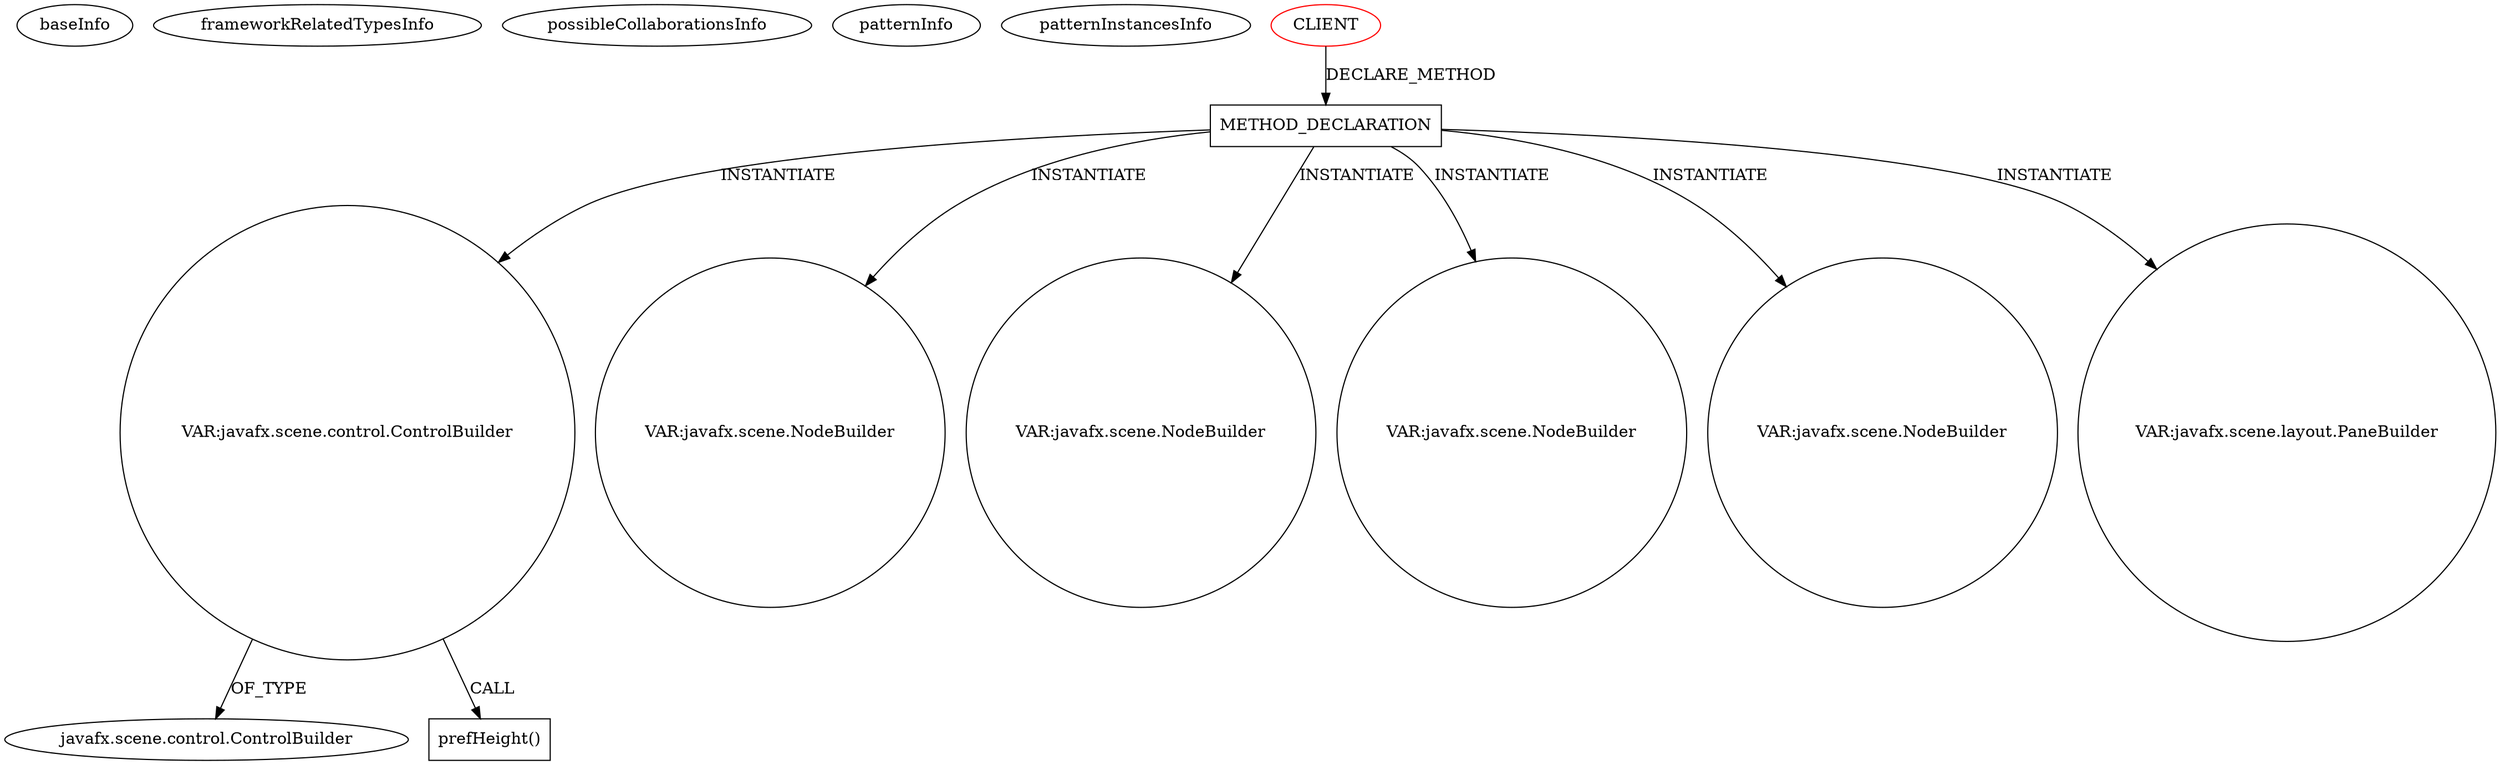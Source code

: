 digraph {
baseInfo[graphId=3350,category="pattern",isAnonymous=false,possibleRelation=false]
frameworkRelatedTypesInfo[]
possibleCollaborationsInfo[]
patternInfo[frequency=2.0,patternRootClient=0]
patternInstancesInfo[0="yorlov-VirtualPointer~/yorlov-VirtualPointer/VirtualPointer-master/src/com/blogspot/captain1653/options/OptionsStage.java~OptionsStage~4889",1="SaiPradeepDandem-javafx2-gradient-builder~/SaiPradeepDandem-javafx2-gradient-builder/javafx2-gradient-builder-master/src/main/java/com/javafx/gradientbuilder/application/RadialSettingsLayout.java~RadialSettingsLayout~1170"]
77[label="javafx.scene.control.ControlBuilder",vertexType="FRAMEWORK_CLASS_TYPE",isFrameworkType=false]
152[label="VAR:javafx.scene.control.ControlBuilder",vertexType="VARIABLE_EXPRESION",isFrameworkType=false,shape=circle]
153[label="prefHeight()",vertexType="INSIDE_CALL",isFrameworkType=false,shape=box]
16[label="METHOD_DECLARATION",vertexType="CLIENT_METHOD_DECLARATION",isFrameworkType=false,shape=box]
0[label="CLIENT",vertexType="ROOT_CLIENT_CLASS_DECLARATION",isFrameworkType=false,color=red]
51[label="VAR:javafx.scene.NodeBuilder",vertexType="VARIABLE_EXPRESION",isFrameworkType=false,shape=circle]
173[label="VAR:javafx.scene.NodeBuilder",vertexType="VARIABLE_EXPRESION",isFrameworkType=false,shape=circle]
131[label="VAR:javafx.scene.NodeBuilder",vertexType="VARIABLE_EXPRESION",isFrameworkType=false,shape=circle]
261[label="VAR:javafx.scene.NodeBuilder",vertexType="VARIABLE_EXPRESION",isFrameworkType=false,shape=circle]
36[label="VAR:javafx.scene.layout.PaneBuilder",vertexType="VARIABLE_EXPRESION",isFrameworkType=false,shape=circle]
152->77[label="OF_TYPE"]
16->173[label="INSTANTIATE"]
16->51[label="INSTANTIATE"]
16->261[label="INSTANTIATE"]
16->36[label="INSTANTIATE"]
16->152[label="INSTANTIATE"]
152->153[label="CALL"]
16->131[label="INSTANTIATE"]
0->16[label="DECLARE_METHOD"]
}
